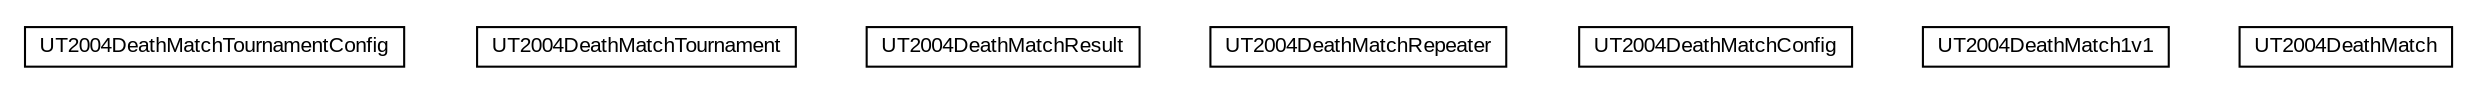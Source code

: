 #!/usr/local/bin/dot
#
# Class diagram 
# Generated by UMLGraph version 5.1 (http://www.umlgraph.org/)
#

digraph G {
	edge [fontname="arial",fontsize=10,labelfontname="arial",labelfontsize=10];
	node [fontname="arial",fontsize=10,shape=plaintext];
	nodesep=0.25;
	ranksep=0.5;
	// cz.cuni.amis.pogamut.ut2004.tournament.deathmatch.UT2004DeathMatchTournamentConfig
	c183 [label=<<table title="cz.cuni.amis.pogamut.ut2004.tournament.deathmatch.UT2004DeathMatchTournamentConfig" border="0" cellborder="1" cellspacing="0" cellpadding="2" port="p" href="./UT2004DeathMatchTournamentConfig.html">
		<tr><td><table border="0" cellspacing="0" cellpadding="1">
<tr><td align="center" balign="center"> UT2004DeathMatchTournamentConfig </td></tr>
		</table></td></tr>
		</table>>, fontname="arial", fontcolor="black", fontsize=10.0];
	// cz.cuni.amis.pogamut.ut2004.tournament.deathmatch.UT2004DeathMatchTournament
	c184 [label=<<table title="cz.cuni.amis.pogamut.ut2004.tournament.deathmatch.UT2004DeathMatchTournament" border="0" cellborder="1" cellspacing="0" cellpadding="2" port="p" href="./UT2004DeathMatchTournament.html">
		<tr><td><table border="0" cellspacing="0" cellpadding="1">
<tr><td align="center" balign="center"> UT2004DeathMatchTournament </td></tr>
		</table></td></tr>
		</table>>, fontname="arial", fontcolor="black", fontsize=10.0];
	// cz.cuni.amis.pogamut.ut2004.tournament.deathmatch.UT2004DeathMatchResult
	c185 [label=<<table title="cz.cuni.amis.pogamut.ut2004.tournament.deathmatch.UT2004DeathMatchResult" border="0" cellborder="1" cellspacing="0" cellpadding="2" port="p" href="./UT2004DeathMatchResult.html">
		<tr><td><table border="0" cellspacing="0" cellpadding="1">
<tr><td align="center" balign="center"> UT2004DeathMatchResult </td></tr>
		</table></td></tr>
		</table>>, fontname="arial", fontcolor="black", fontsize=10.0];
	// cz.cuni.amis.pogamut.ut2004.tournament.deathmatch.UT2004DeathMatchRepeater
	c186 [label=<<table title="cz.cuni.amis.pogamut.ut2004.tournament.deathmatch.UT2004DeathMatchRepeater" border="0" cellborder="1" cellspacing="0" cellpadding="2" port="p" href="./UT2004DeathMatchRepeater.html">
		<tr><td><table border="0" cellspacing="0" cellpadding="1">
<tr><td align="center" balign="center"> UT2004DeathMatchRepeater </td></tr>
		</table></td></tr>
		</table>>, fontname="arial", fontcolor="black", fontsize=10.0];
	// cz.cuni.amis.pogamut.ut2004.tournament.deathmatch.UT2004DeathMatchConfig
	c187 [label=<<table title="cz.cuni.amis.pogamut.ut2004.tournament.deathmatch.UT2004DeathMatchConfig" border="0" cellborder="1" cellspacing="0" cellpadding="2" port="p" href="./UT2004DeathMatchConfig.html">
		<tr><td><table border="0" cellspacing="0" cellpadding="1">
<tr><td align="center" balign="center"> UT2004DeathMatchConfig </td></tr>
		</table></td></tr>
		</table>>, fontname="arial", fontcolor="black", fontsize=10.0];
	// cz.cuni.amis.pogamut.ut2004.tournament.deathmatch.UT2004DeathMatch1v1
	c188 [label=<<table title="cz.cuni.amis.pogamut.ut2004.tournament.deathmatch.UT2004DeathMatch1v1" border="0" cellborder="1" cellspacing="0" cellpadding="2" port="p" href="./UT2004DeathMatch1v1.html">
		<tr><td><table border="0" cellspacing="0" cellpadding="1">
<tr><td align="center" balign="center"> UT2004DeathMatch1v1 </td></tr>
		</table></td></tr>
		</table>>, fontname="arial", fontcolor="black", fontsize=10.0];
	// cz.cuni.amis.pogamut.ut2004.tournament.deathmatch.UT2004DeathMatch
	c189 [label=<<table title="cz.cuni.amis.pogamut.ut2004.tournament.deathmatch.UT2004DeathMatch" border="0" cellborder="1" cellspacing="0" cellpadding="2" port="p" href="./UT2004DeathMatch.html">
		<tr><td><table border="0" cellspacing="0" cellpadding="1">
<tr><td align="center" balign="center"> UT2004DeathMatch </td></tr>
		</table></td></tr>
		</table>>, fontname="arial", fontcolor="black", fontsize=10.0];
}


